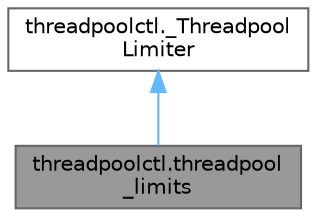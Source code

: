digraph "threadpoolctl.threadpool_limits"
{
 // LATEX_PDF_SIZE
  bgcolor="transparent";
  edge [fontname=Helvetica,fontsize=10,labelfontname=Helvetica,labelfontsize=10];
  node [fontname=Helvetica,fontsize=10,shape=box,height=0.2,width=0.4];
  Node1 [id="Node000001",label="threadpoolctl.threadpool\l_limits",height=0.2,width=0.4,color="gray40", fillcolor="grey60", style="filled", fontcolor="black",tooltip=" "];
  Node2 -> Node1 [id="edge1_Node000001_Node000002",dir="back",color="steelblue1",style="solid",tooltip=" "];
  Node2 [id="Node000002",label="threadpoolctl._Threadpool\lLimiter",height=0.2,width=0.4,color="gray40", fillcolor="white", style="filled",URL="$d2/d63/classthreadpoolctl_1_1__ThreadpoolLimiter.html",tooltip=" "];
}
